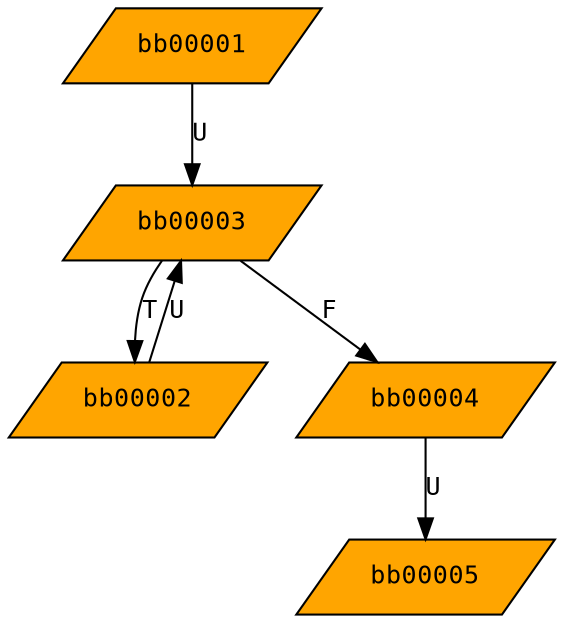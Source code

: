 digraph arraysum_cfg
{
  graph [rankdir="TB", nodesep = "0.175"];
  node [fontname="Courier", fontsize="12", style="filled"];
  edge [fontname="Courier", fontsize="12"];

  bb00001  [label="bb00001", ntype="node", argix="-1", dataspec="na", bb="1", shape="parallelogram", fillcolor="orange"];
  bb00002  [label="bb00002", ntype="node", argix="-1", dataspec="na", bb="2", shape="parallelogram", fillcolor="orange"];
  bb00003  [label="bb00003", ntype="node", argix="-1", dataspec="na", bb="3", shape="parallelogram", fillcolor="orange"];
  bb00004  [label="bb00004", ntype="node", argix="-1", dataspec="na", bb="4", shape="parallelogram", fillcolor="orange"];
  bb00005  [label="bb00005", ntype="node", argix="-1", dataspec="na", bb="5", shape="parallelogram", fillcolor="orange"];

  bb00001 -> bb00003  [label="U", etype="U", order="0", argix="-1", dataspec="u1"];
  bb00002 -> bb00003  [label="U", etype="U", order="0", argix="-1", dataspec="u1"];
  bb00003 -> bb00002  [label="T", etype="T", order="0", argix="-1", dataspec="u1"];
  bb00003 -> bb00004  [label="F", etype="F", order="0", argix="-1", dataspec="u1"];
  bb00004 -> bb00005  [label="U", etype="U", order="0", argix="-1", dataspec="u1"];

}
